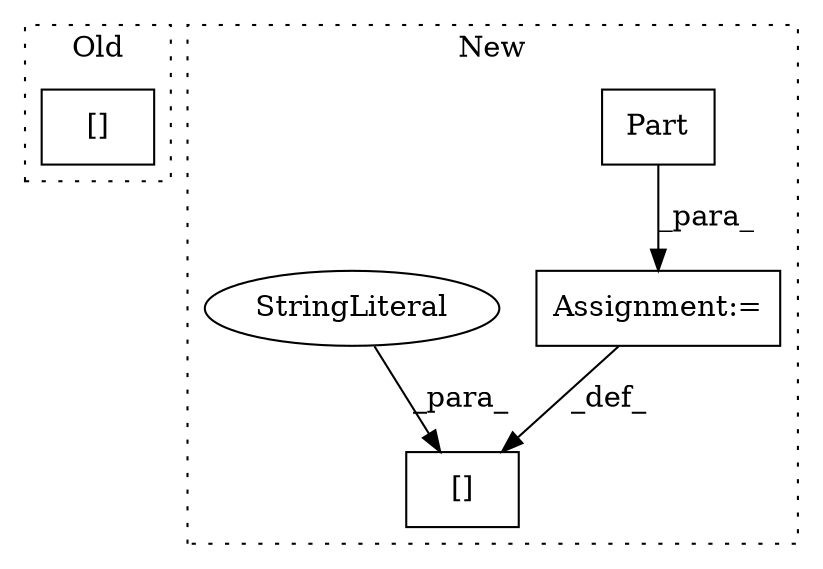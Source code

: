 digraph G {
subgraph cluster0 {
1 [label="[]" a="2" s="4791,4826" l="10,1" shape="box"];
label = "Old";
style="dotted";
}
subgraph cluster1 {
2 [label="Part" a="32" s="4866,4889" l="5,1" shape="box"];
3 [label="[]" a="2" s="4844,4864" l="10,1" shape="box"];
4 [label="StringLiteral" a="45" s="4854" l="10" shape="ellipse"];
5 [label="Assignment:=" a="7" s="4865" l="1" shape="box"];
label = "New";
style="dotted";
}
2 -> 5 [label="_para_"];
4 -> 3 [label="_para_"];
5 -> 3 [label="_def_"];
}